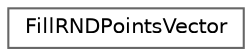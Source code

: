 digraph "类继承关系图"
{
 // LATEX_PDF_SIZE
  bgcolor="transparent";
  edge [fontname=Helvetica,fontsize=10,labelfontname=Helvetica,labelfontsize=10];
  node [fontname=Helvetica,fontsize=10,shape=box,height=0.2,width=0.4];
  rankdir="LR";
  Node0 [id="Node000000",label="FillRNDPointsVector",height=0.2,width=0.4,color="grey40", fillcolor="white", style="filled",URL="$class_fill_r_n_d_points_vector.html",tooltip=" "];
}
